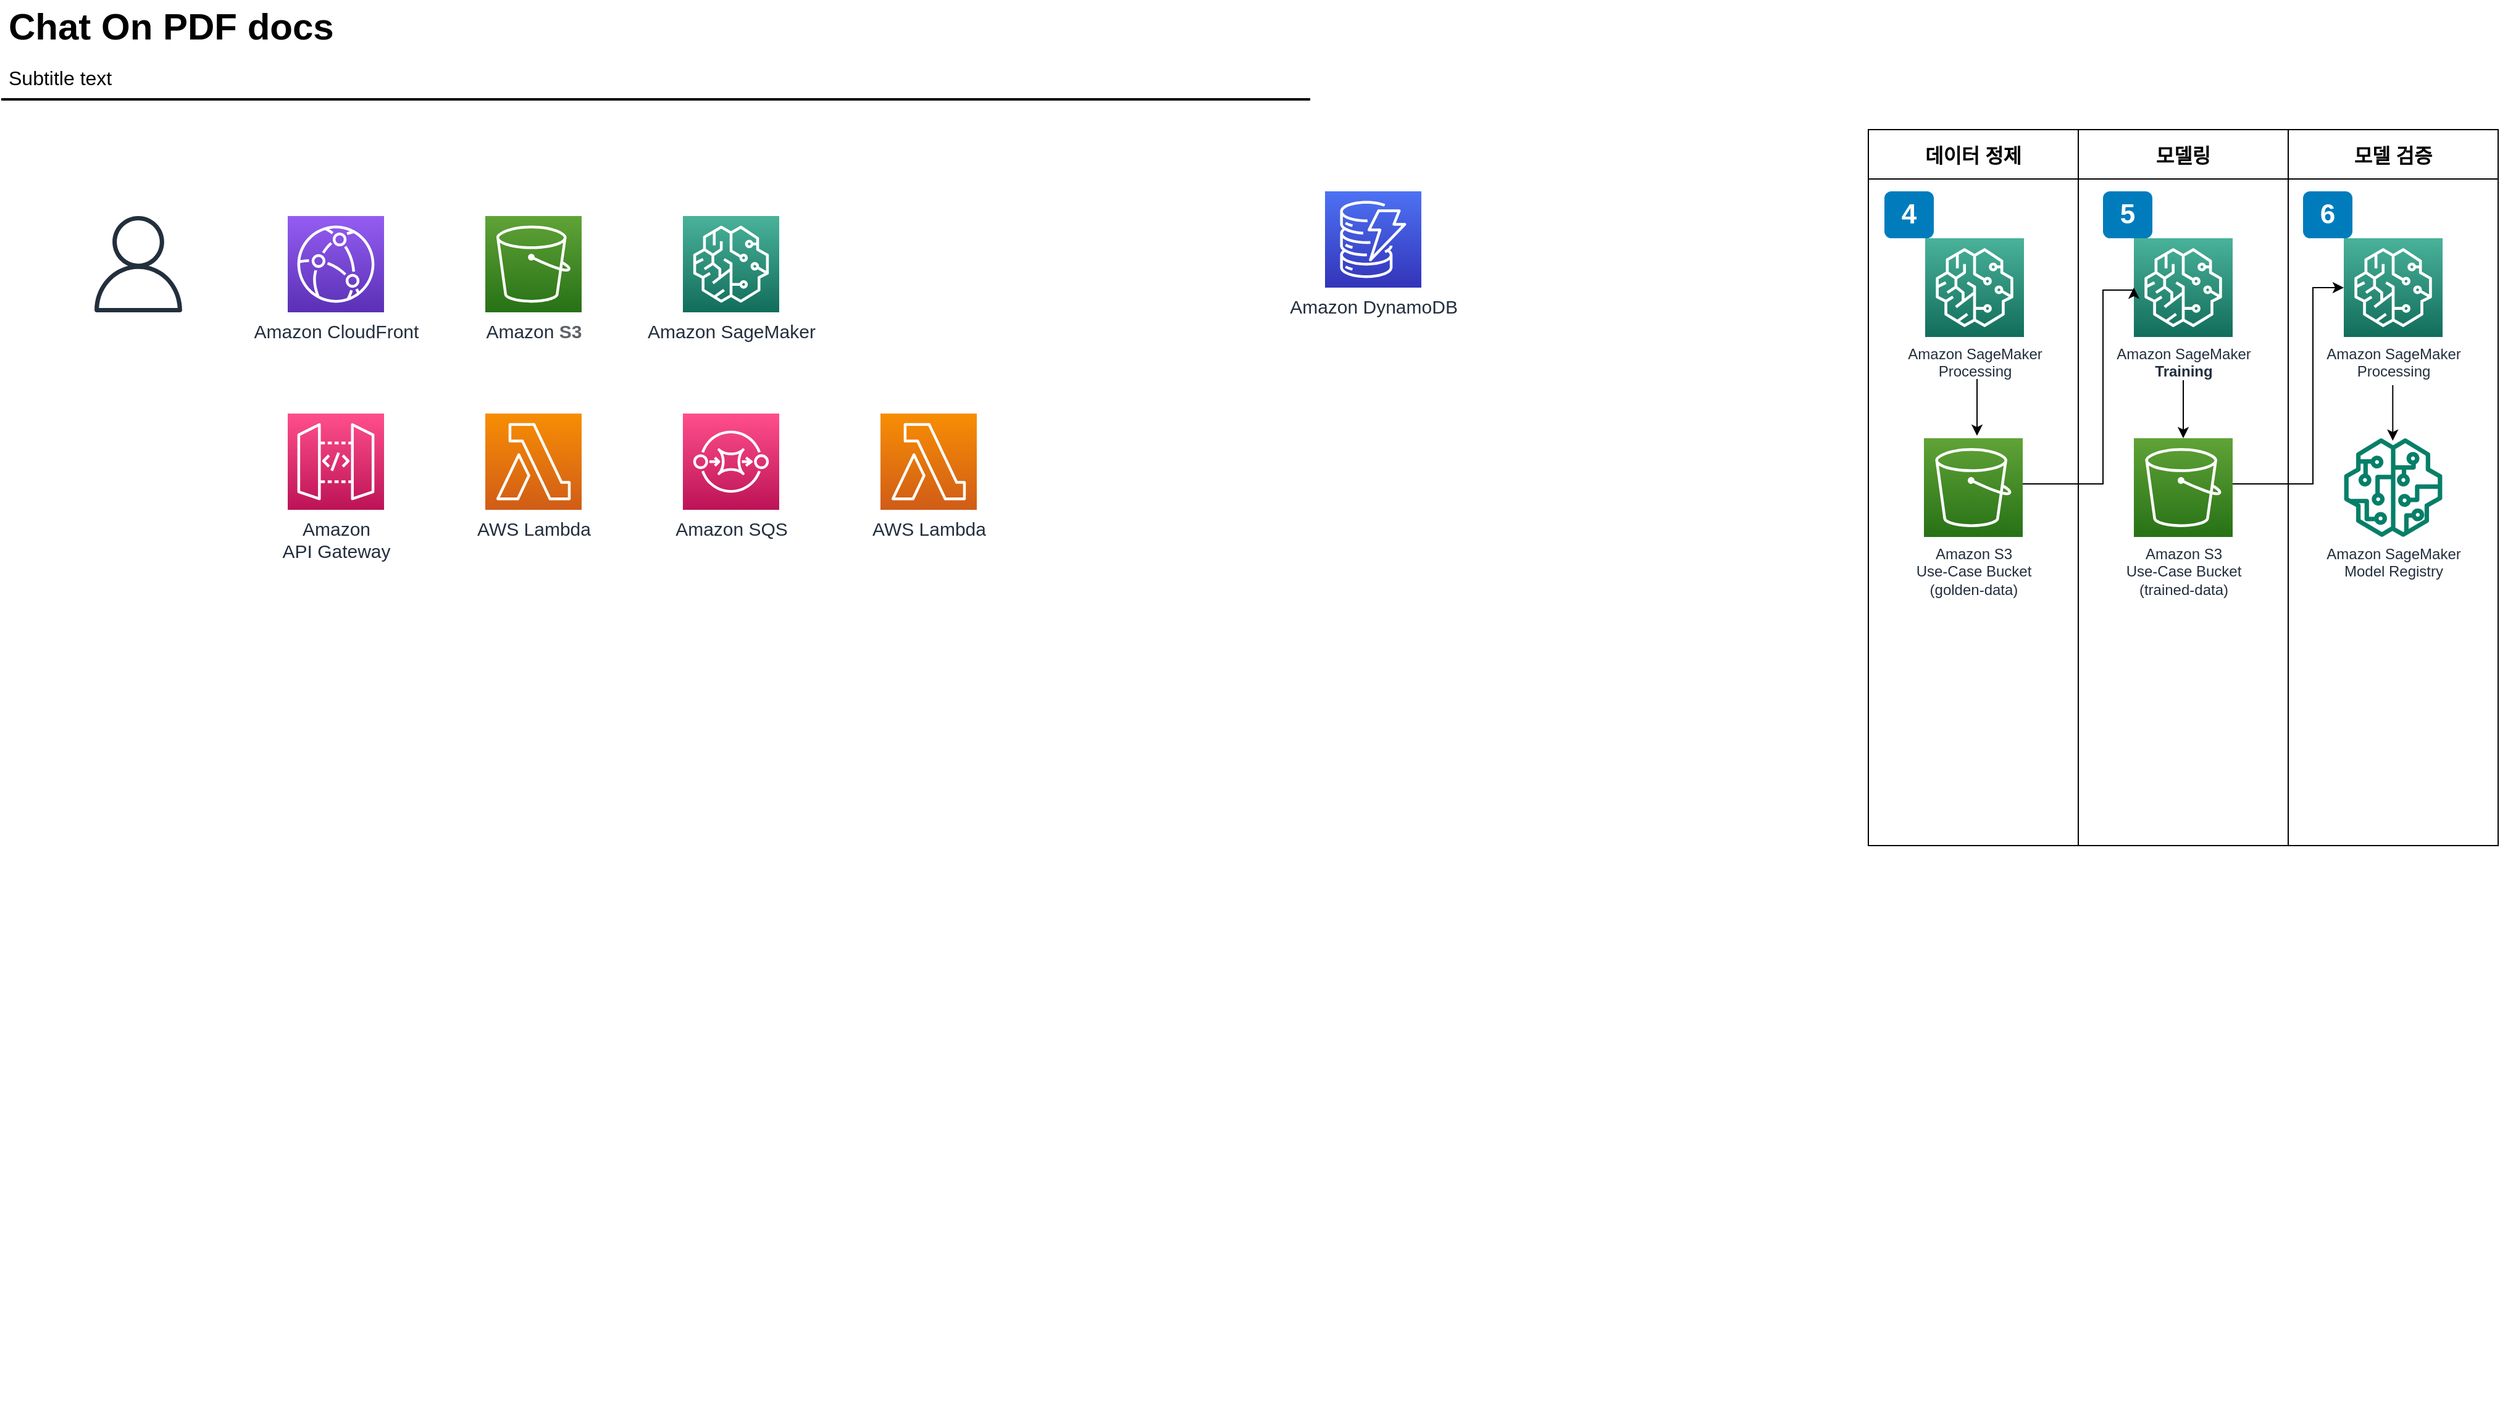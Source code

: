 <mxfile version="21.2.9" type="github">
  <diagram id="Ht1M8jgEwFfnCIfOTk4-" name="Page-1">
    <mxGraphModel dx="1735" dy="971" grid="1" gridSize="10" guides="1" tooltips="1" connect="1" arrows="1" fold="1" page="1" pageScale="1" pageWidth="827" pageHeight="1169" math="0" shadow="0">
      <root>
        <mxCell id="0" />
        <mxCell id="1" parent="0" />
        <mxCell id="-QjtrjUzRDEMRZ5MF8oH-47" value="Chat On PDF docs" style="text;html=1;resizable=0;points=[];autosize=1;align=left;verticalAlign=top;spacingTop=-4;fontSize=30;fontStyle=1" parent="1" vertex="1">
          <mxGeometry x="12" y="65.5" width="290" height="40" as="geometry" />
        </mxCell>
        <mxCell id="-QjtrjUzRDEMRZ5MF8oH-48" value="Subtitle text&lt;br style=&quot;font-size: 16px&quot;&gt;" style="text;html=1;resizable=0;points=[];autosize=1;align=left;verticalAlign=top;spacingTop=-4;fontSize=16" parent="1" vertex="1">
          <mxGeometry x="12" y="115.5" width="100" height="20" as="geometry" />
        </mxCell>
        <mxCell id="SCVMTBWpLvtzJIhz15lM-1" value="" style="line;strokeWidth=2;html=1;fontSize=14;" parent="1" vertex="1">
          <mxGeometry x="8" y="140.5" width="1060" height="10" as="geometry" />
        </mxCell>
        <mxCell id="oyEKcf5Z7I-PU9Ny3r---1" value="" style="shape=image;verticalLabelPosition=bottom;labelBackgroundColor=default;verticalAlign=top;aspect=fixed;imageAspect=0;image=https://d2908q01vomqb2.cloudfront.net/2a459380709e2fe4ac2dae5733c73225ff6cfee1/2023/03/24/serverless-storytime-using-managed-ai-service-01.png;" vertex="1" parent="1">
          <mxGeometry x="50" y="700" width="1435.14" height="520" as="geometry" />
        </mxCell>
        <mxCell id="oyEKcf5Z7I-PU9Ny3r---2" value="" style="sketch=0;outlineConnect=0;fontColor=#232F3E;gradientColor=none;fillColor=#232F3D;strokeColor=none;dashed=0;verticalLabelPosition=bottom;verticalAlign=top;align=center;html=1;fontSize=12;fontStyle=0;aspect=fixed;pointerEvents=1;shape=mxgraph.aws4.user;" vertex="1" parent="1">
          <mxGeometry x="80" y="240" width="78" height="78" as="geometry" />
        </mxCell>
        <mxCell id="oyEKcf5Z7I-PU9Ny3r---3" value="모델링" style="swimlane;startSize=40;fontSize=16;container=0;" vertex="1" parent="1">
          <mxGeometry x="1690" y="170" width="170" height="580" as="geometry">
            <mxRectangle x="370" y="1170" width="120" height="30" as="alternateBounds" />
          </mxGeometry>
        </mxCell>
        <mxCell id="oyEKcf5Z7I-PU9Ny3r---4" value="Amazon SageMaker &lt;br&gt;&lt;b&gt;Training&lt;/b&gt;" style="sketch=0;points=[[0,0,0],[0.25,0,0],[0.5,0,0],[0.75,0,0],[1,0,0],[0,1,0],[0.25,1,0],[0.5,1,0],[0.75,1,0],[1,1,0],[0,0.25,0],[0,0.5,0],[0,0.75,0],[1,0.25,0],[1,0.5,0],[1,0.75,0]];outlineConnect=0;fontColor=#232F3E;gradientColor=#4AB29A;gradientDirection=north;fillColor=#116D5B;strokeColor=#ffffff;dashed=0;verticalLabelPosition=bottom;verticalAlign=top;align=center;html=1;fontSize=12;fontStyle=0;aspect=fixed;shape=mxgraph.aws4.resourceIcon;resIcon=mxgraph.aws4.sagemaker;container=0;" vertex="1" parent="oyEKcf5Z7I-PU9Ny3r---3">
          <mxGeometry x="45" y="88" width="80" height="80" as="geometry" />
        </mxCell>
        <mxCell id="oyEKcf5Z7I-PU9Ny3r---5" value="모델 검증" style="swimlane;startSize=40;fontSize=16;container=0;" vertex="1" parent="1">
          <mxGeometry x="1860" y="170" width="170" height="580" as="geometry">
            <mxRectangle x="731" y="30" width="120" height="30" as="alternateBounds" />
          </mxGeometry>
        </mxCell>
        <mxCell id="oyEKcf5Z7I-PU9Ny3r---6" value="Amazon SageMaker&lt;br&gt;Processing" style="sketch=0;points=[[0,0,0],[0.25,0,0],[0.5,0,0],[0.75,0,0],[1,0,0],[0,1,0],[0.25,1,0],[0.5,1,0],[0.75,1,0],[1,1,0],[0,0.25,0],[0,0.5,0],[0,0.75,0],[1,0.25,0],[1,0.5,0],[1,0.75,0]];outlineConnect=0;fontColor=#232F3E;gradientColor=#4AB29A;gradientDirection=north;fillColor=#116D5B;strokeColor=#ffffff;dashed=0;verticalLabelPosition=bottom;verticalAlign=top;align=center;html=1;fontSize=12;fontStyle=0;aspect=fixed;shape=mxgraph.aws4.resourceIcon;resIcon=mxgraph.aws4.sagemaker;container=0;" vertex="1" parent="oyEKcf5Z7I-PU9Ny3r---5">
          <mxGeometry x="45" y="88" width="80" height="80" as="geometry" />
        </mxCell>
        <mxCell id="oyEKcf5Z7I-PU9Ny3r---7" value="Amazon SageMaker &lt;br&gt;Model Registry" style="sketch=0;outlineConnect=0;fontColor=#232F3E;gradientColor=none;fillColor=#067F68;strokeColor=none;dashed=0;verticalLabelPosition=bottom;verticalAlign=top;align=center;html=1;fontSize=12;fontStyle=0;aspect=fixed;pointerEvents=1;shape=mxgraph.aws4.sagemaker_model;container=0;" vertex="1" parent="oyEKcf5Z7I-PU9Ny3r---5">
          <mxGeometry x="45" y="250" width="80" height="80" as="geometry" />
        </mxCell>
        <mxCell id="oyEKcf5Z7I-PU9Ny3r---8" value="" style="endArrow=classic;html=1;rounded=0;fontFamily=Helvetica;fontSize=12;fontColor=#000000;" edge="1" parent="oyEKcf5Z7I-PU9Ny3r---5">
          <mxGeometry width="50" height="50" relative="1" as="geometry">
            <mxPoint x="84.66" y="207" as="sourcePoint" />
            <mxPoint x="84.66" y="252.0" as="targetPoint" />
          </mxGeometry>
        </mxCell>
        <mxCell id="oyEKcf5Z7I-PU9Ny3r---9" value="4" style="rounded=1;whiteSpace=wrap;html=1;fillColor=#007CBD;strokeColor=none;fontColor=#FFFFFF;fontStyle=1;fontSize=22;labelBackgroundColor=none;container=0;" vertex="1" parent="1">
          <mxGeometry x="1533" y="220" width="40" height="38" as="geometry" />
        </mxCell>
        <mxCell id="oyEKcf5Z7I-PU9Ny3r---10" value="5" style="rounded=1;whiteSpace=wrap;html=1;fillColor=#007CBD;strokeColor=none;fontColor=#FFFFFF;fontStyle=1;fontSize=22;labelBackgroundColor=none;container=0;" vertex="1" parent="1">
          <mxGeometry x="1710" y="220" width="40" height="38" as="geometry" />
        </mxCell>
        <mxCell id="oyEKcf5Z7I-PU9Ny3r---11" value="6" style="rounded=1;whiteSpace=wrap;html=1;fillColor=#007CBD;strokeColor=none;fontColor=#FFFFFF;fontStyle=1;fontSize=22;labelBackgroundColor=none;container=0;" vertex="1" parent="1">
          <mxGeometry x="1872" y="220" width="40" height="38" as="geometry" />
        </mxCell>
        <mxCell id="oyEKcf5Z7I-PU9Ny3r---12" value="데이터 정제" style="swimlane;startSize=40;fontSize=16;container=0;" vertex="1" parent="1">
          <mxGeometry x="1520" y="170" width="170" height="580" as="geometry">
            <mxRectangle x="731" y="30" width="120" height="30" as="alternateBounds" />
          </mxGeometry>
        </mxCell>
        <mxCell id="oyEKcf5Z7I-PU9Ny3r---13" value="Amazon SageMaker &lt;br&gt;Processing" style="sketch=0;points=[[0,0,0],[0.25,0,0],[0.5,0,0],[0.75,0,0],[1,0,0],[0,1,0],[0.25,1,0],[0.5,1,0],[0.75,1,0],[1,1,0],[0,0.25,0],[0,0.5,0],[0,0.75,0],[1,0.25,0],[1,0.5,0],[1,0.75,0]];outlineConnect=0;fontColor=#232F3E;gradientColor=#4AB29A;gradientDirection=north;fillColor=#116D5B;strokeColor=#ffffff;dashed=0;verticalLabelPosition=bottom;verticalAlign=top;align=center;html=1;fontSize=12;fontStyle=0;aspect=fixed;shape=mxgraph.aws4.resourceIcon;resIcon=mxgraph.aws4.sagemaker;container=0;" vertex="1" parent="oyEKcf5Z7I-PU9Ny3r---12">
          <mxGeometry x="46" y="88" width="80" height="80" as="geometry" />
        </mxCell>
        <mxCell id="oyEKcf5Z7I-PU9Ny3r---14" style="edgeStyle=orthogonalEdgeStyle;rounded=0;orthogonalLoop=1;jettySize=auto;html=1;fontFamily=Helvetica;fontSize=12;fontColor=#000000;entryX=0;entryY=0.5;entryDx=0;entryDy=0;entryPerimeter=0;" edge="1" parent="1" source="oyEKcf5Z7I-PU9Ny3r---15" target="oyEKcf5Z7I-PU9Ny3r---4">
          <mxGeometry relative="1" as="geometry">
            <mxPoint x="1730" y="297" as="targetPoint" />
            <Array as="points">
              <mxPoint x="1710" y="457" />
              <mxPoint x="1710" y="300" />
            </Array>
          </mxGeometry>
        </mxCell>
        <mxCell id="oyEKcf5Z7I-PU9Ny3r---15" value="Amazon S3&lt;br&gt;Use-Case Bucket&lt;br&gt;(golden-data)" style="sketch=0;points=[[0,0,0],[0.25,0,0],[0.5,0,0],[0.75,0,0],[1,0,0],[0,1,0],[0.25,1,0],[0.5,1,0],[0.75,1,0],[1,1,0],[0,0.25,0],[0,0.5,0],[0,0.75,0],[1,0.25,0],[1,0.5,0],[1,0.75,0]];outlineConnect=0;fontColor=#232F3E;gradientColor=#60A337;gradientDirection=north;fillColor=#277116;strokeColor=#ffffff;dashed=0;verticalLabelPosition=bottom;verticalAlign=top;align=center;html=1;fontSize=12;fontStyle=0;aspect=fixed;shape=mxgraph.aws4.resourceIcon;resIcon=mxgraph.aws4.s3;container=0;" vertex="1" parent="1">
          <mxGeometry x="1565" y="420" width="80" height="80" as="geometry" />
        </mxCell>
        <mxCell id="oyEKcf5Z7I-PU9Ny3r---16" style="edgeStyle=orthogonalEdgeStyle;rounded=0;orthogonalLoop=1;jettySize=auto;html=1;entryX=0;entryY=0.5;entryDx=0;entryDy=0;entryPerimeter=0;fontFamily=Helvetica;fontSize=12;fontColor=#000000;" edge="1" parent="1" source="oyEKcf5Z7I-PU9Ny3r---17" target="oyEKcf5Z7I-PU9Ny3r---6">
          <mxGeometry relative="1" as="geometry">
            <Array as="points">
              <mxPoint x="1880" y="457" />
              <mxPoint x="1880" y="298" />
            </Array>
          </mxGeometry>
        </mxCell>
        <mxCell id="oyEKcf5Z7I-PU9Ny3r---17" value="Amazon S3&lt;br&gt;Use-Case Bucket&lt;br&gt;(trained-data)" style="sketch=0;points=[[0,0,0],[0.25,0,0],[0.5,0,0],[0.75,0,0],[1,0,0],[0,1,0],[0.25,1,0],[0.5,1,0],[0.75,1,0],[1,1,0],[0,0.25,0],[0,0.5,0],[0,0.75,0],[1,0.25,0],[1,0.5,0],[1,0.75,0]];outlineConnect=0;fontColor=#232F3E;gradientColor=#60A337;gradientDirection=north;fillColor=#277116;strokeColor=#ffffff;dashed=0;verticalLabelPosition=bottom;verticalAlign=top;align=center;html=1;fontSize=12;fontStyle=0;aspect=fixed;shape=mxgraph.aws4.resourceIcon;resIcon=mxgraph.aws4.s3;container=0;" vertex="1" parent="1">
          <mxGeometry x="1735" y="420" width="80" height="80" as="geometry" />
        </mxCell>
        <mxCell id="oyEKcf5Z7I-PU9Ny3r---18" value="" style="endArrow=classic;html=1;rounded=0;fontFamily=Helvetica;fontSize=12;fontColor=#000000;entryX=0.5;entryY=0;entryDx=0;entryDy=0;entryPerimeter=0;" edge="1" parent="1">
          <mxGeometry width="50" height="50" relative="1" as="geometry">
            <mxPoint x="1608" y="372" as="sourcePoint" />
            <mxPoint x="1608" y="418" as="targetPoint" />
          </mxGeometry>
        </mxCell>
        <mxCell id="oyEKcf5Z7I-PU9Ny3r---19" value="" style="endArrow=classic;html=1;rounded=0;fontFamily=Helvetica;fontSize=12;fontColor=#000000;" edge="1" parent="1" target="oyEKcf5Z7I-PU9Ny3r---17">
          <mxGeometry width="50" height="50" relative="1" as="geometry">
            <mxPoint x="1775" y="373" as="sourcePoint" />
            <mxPoint x="1616" y="428" as="targetPoint" />
          </mxGeometry>
        </mxCell>
        <mxCell id="oyEKcf5Z7I-PU9Ny3r---20" value="&lt;font style=&quot;font-size: 15px;&quot;&gt;Amazon CloudFront&lt;/font&gt;" style="sketch=0;points=[[0,0,0],[0.25,0,0],[0.5,0,0],[0.75,0,0],[1,0,0],[0,1,0],[0.25,1,0],[0.5,1,0],[0.75,1,0],[1,1,0],[0,0.25,0],[0,0.5,0],[0,0.75,0],[1,0.25,0],[1,0.5,0],[1,0.75,0]];outlineConnect=0;fontColor=#232F3E;gradientColor=#945DF2;gradientDirection=north;fillColor=#5A30B5;strokeColor=#ffffff;dashed=0;verticalLabelPosition=bottom;verticalAlign=top;align=center;html=1;fontSize=15;fontStyle=0;aspect=fixed;shape=mxgraph.aws4.resourceIcon;resIcon=mxgraph.aws4.cloudfront;" vertex="1" parent="1">
          <mxGeometry x="240" y="240" width="78" height="78" as="geometry" />
        </mxCell>
        <mxCell id="oyEKcf5Z7I-PU9Ny3r---22" value="Amazon&lt;br style=&quot;font-size: 15px;&quot;&gt;API Gateway" style="sketch=0;points=[[0,0,0],[0.25,0,0],[0.5,0,0],[0.75,0,0],[1,0,0],[0,1,0],[0.25,1,0],[0.5,1,0],[0.75,1,0],[1,1,0],[0,0.25,0],[0,0.5,0],[0,0.75,0],[1,0.25,0],[1,0.5,0],[1,0.75,0]];outlineConnect=0;fontColor=#232F3E;gradientColor=#FF4F8B;gradientDirection=north;fillColor=#BC1356;strokeColor=#ffffff;dashed=0;verticalLabelPosition=bottom;verticalAlign=top;align=center;html=1;fontSize=15;fontStyle=0;aspect=fixed;shape=mxgraph.aws4.resourceIcon;resIcon=mxgraph.aws4.api_gateway;" vertex="1" parent="1">
          <mxGeometry x="240" y="400" width="78" height="78" as="geometry" />
        </mxCell>
        <mxCell id="oyEKcf5Z7I-PU9Ny3r---23" value="AWS Lambda" style="sketch=0;points=[[0,0,0],[0.25,0,0],[0.5,0,0],[0.75,0,0],[1,0,0],[0,1,0],[0.25,1,0],[0.5,1,0],[0.75,1,0],[1,1,0],[0,0.25,0],[0,0.5,0],[0,0.75,0],[1,0.25,0],[1,0.5,0],[1,0.75,0]];outlineConnect=0;fontColor=#232F3E;gradientColor=#F78E04;gradientDirection=north;fillColor=#D05C17;strokeColor=#ffffff;dashed=0;verticalLabelPosition=bottom;verticalAlign=top;align=center;html=1;fontSize=15;fontStyle=0;aspect=fixed;shape=mxgraph.aws4.resourceIcon;resIcon=mxgraph.aws4.lambda;" vertex="1" parent="1">
          <mxGeometry x="400" y="400" width="78" height="78" as="geometry" />
        </mxCell>
        <mxCell id="oyEKcf5Z7I-PU9Ny3r---24" value="&lt;font style=&quot;font-size: 15px;&quot;&gt;Amazon&amp;nbsp;&lt;span style=&quot;font-weight: bold; color: rgb(95, 99, 104); font-family: &amp;quot;Apple SD Gothic Neo&amp;quot;, arial, sans-serif; text-align: left; background-color: rgb(255, 255, 255); font-size: 15px;&quot;&gt;S3&lt;/span&gt;&lt;/font&gt;" style="sketch=0;points=[[0,0,0],[0.25,0,0],[0.5,0,0],[0.75,0,0],[1,0,0],[0,1,0],[0.25,1,0],[0.5,1,0],[0.75,1,0],[1,1,0],[0,0.25,0],[0,0.5,0],[0,0.75,0],[1,0.25,0],[1,0.5,0],[1,0.75,0]];outlineConnect=0;fontColor=#232F3E;gradientColor=#60A337;gradientDirection=north;fillColor=#277116;strokeColor=#ffffff;dashed=0;verticalLabelPosition=bottom;verticalAlign=top;align=center;html=1;fontSize=15;fontStyle=0;aspect=fixed;shape=mxgraph.aws4.resourceIcon;resIcon=mxgraph.aws4.s3;" vertex="1" parent="1">
          <mxGeometry x="400" y="240" width="78" height="78" as="geometry" />
        </mxCell>
        <mxCell id="oyEKcf5Z7I-PU9Ny3r---25" value="Amazon DynamoDB" style="sketch=0;points=[[0,0,0],[0.25,0,0],[0.5,0,0],[0.75,0,0],[1,0,0],[0,1,0],[0.25,1,0],[0.5,1,0],[0.75,1,0],[1,1,0],[0,0.25,0],[0,0.5,0],[0,0.75,0],[1,0.25,0],[1,0.5,0],[1,0.75,0]];outlineConnect=0;fontColor=#232F3E;gradientColor=#4D72F3;gradientDirection=north;fillColor=#3334B9;strokeColor=#ffffff;dashed=0;verticalLabelPosition=bottom;verticalAlign=top;align=center;html=1;fontSize=15;fontStyle=0;aspect=fixed;shape=mxgraph.aws4.resourceIcon;resIcon=mxgraph.aws4.dynamodb;" vertex="1" parent="1">
          <mxGeometry x="1080" y="220" width="78" height="78" as="geometry" />
        </mxCell>
        <mxCell id="oyEKcf5Z7I-PU9Ny3r---26" value="Amazon SageMaker" style="sketch=0;points=[[0,0,0],[0.25,0,0],[0.5,0,0],[0.75,0,0],[1,0,0],[0,1,0],[0.25,1,0],[0.5,1,0],[0.75,1,0],[1,1,0],[0,0.25,0],[0,0.5,0],[0,0.75,0],[1,0.25,0],[1,0.5,0],[1,0.75,0]];outlineConnect=0;fontColor=#232F3E;gradientColor=#4AB29A;gradientDirection=north;fillColor=#116D5B;strokeColor=#ffffff;dashed=0;verticalLabelPosition=bottom;verticalAlign=top;align=center;html=1;fontSize=15;fontStyle=0;aspect=fixed;shape=mxgraph.aws4.resourceIcon;resIcon=mxgraph.aws4.sagemaker;" vertex="1" parent="1">
          <mxGeometry x="560" y="240" width="78" height="78" as="geometry" />
        </mxCell>
        <mxCell id="oyEKcf5Z7I-PU9Ny3r---27" value="Amazon SQS" style="sketch=0;points=[[0,0,0],[0.25,0,0],[0.5,0,0],[0.75,0,0],[1,0,0],[0,1,0],[0.25,1,0],[0.5,1,0],[0.75,1,0],[1,1,0],[0,0.25,0],[0,0.5,0],[0,0.75,0],[1,0.25,0],[1,0.5,0],[1,0.75,0]];outlineConnect=0;fontColor=#232F3E;gradientColor=#FF4F8B;gradientDirection=north;fillColor=#BC1356;strokeColor=#ffffff;dashed=0;verticalLabelPosition=bottom;verticalAlign=top;align=center;html=1;fontSize=15;fontStyle=0;aspect=fixed;shape=mxgraph.aws4.resourceIcon;resIcon=mxgraph.aws4.sqs;" vertex="1" parent="1">
          <mxGeometry x="560" y="400" width="78" height="78" as="geometry" />
        </mxCell>
        <mxCell id="oyEKcf5Z7I-PU9Ny3r---28" value="AWS Lambda" style="sketch=0;points=[[0,0,0],[0.25,0,0],[0.5,0,0],[0.75,0,0],[1,0,0],[0,1,0],[0.25,1,0],[0.5,1,0],[0.75,1,0],[1,1,0],[0,0.25,0],[0,0.5,0],[0,0.75,0],[1,0.25,0],[1,0.5,0],[1,0.75,0]];outlineConnect=0;fontColor=#232F3E;gradientColor=#F78E04;gradientDirection=north;fillColor=#D05C17;strokeColor=#ffffff;dashed=0;verticalLabelPosition=bottom;verticalAlign=top;align=center;html=1;fontSize=15;fontStyle=0;aspect=fixed;shape=mxgraph.aws4.resourceIcon;resIcon=mxgraph.aws4.lambda;" vertex="1" parent="1">
          <mxGeometry x="720" y="400" width="78" height="78" as="geometry" />
        </mxCell>
      </root>
    </mxGraphModel>
  </diagram>
</mxfile>
